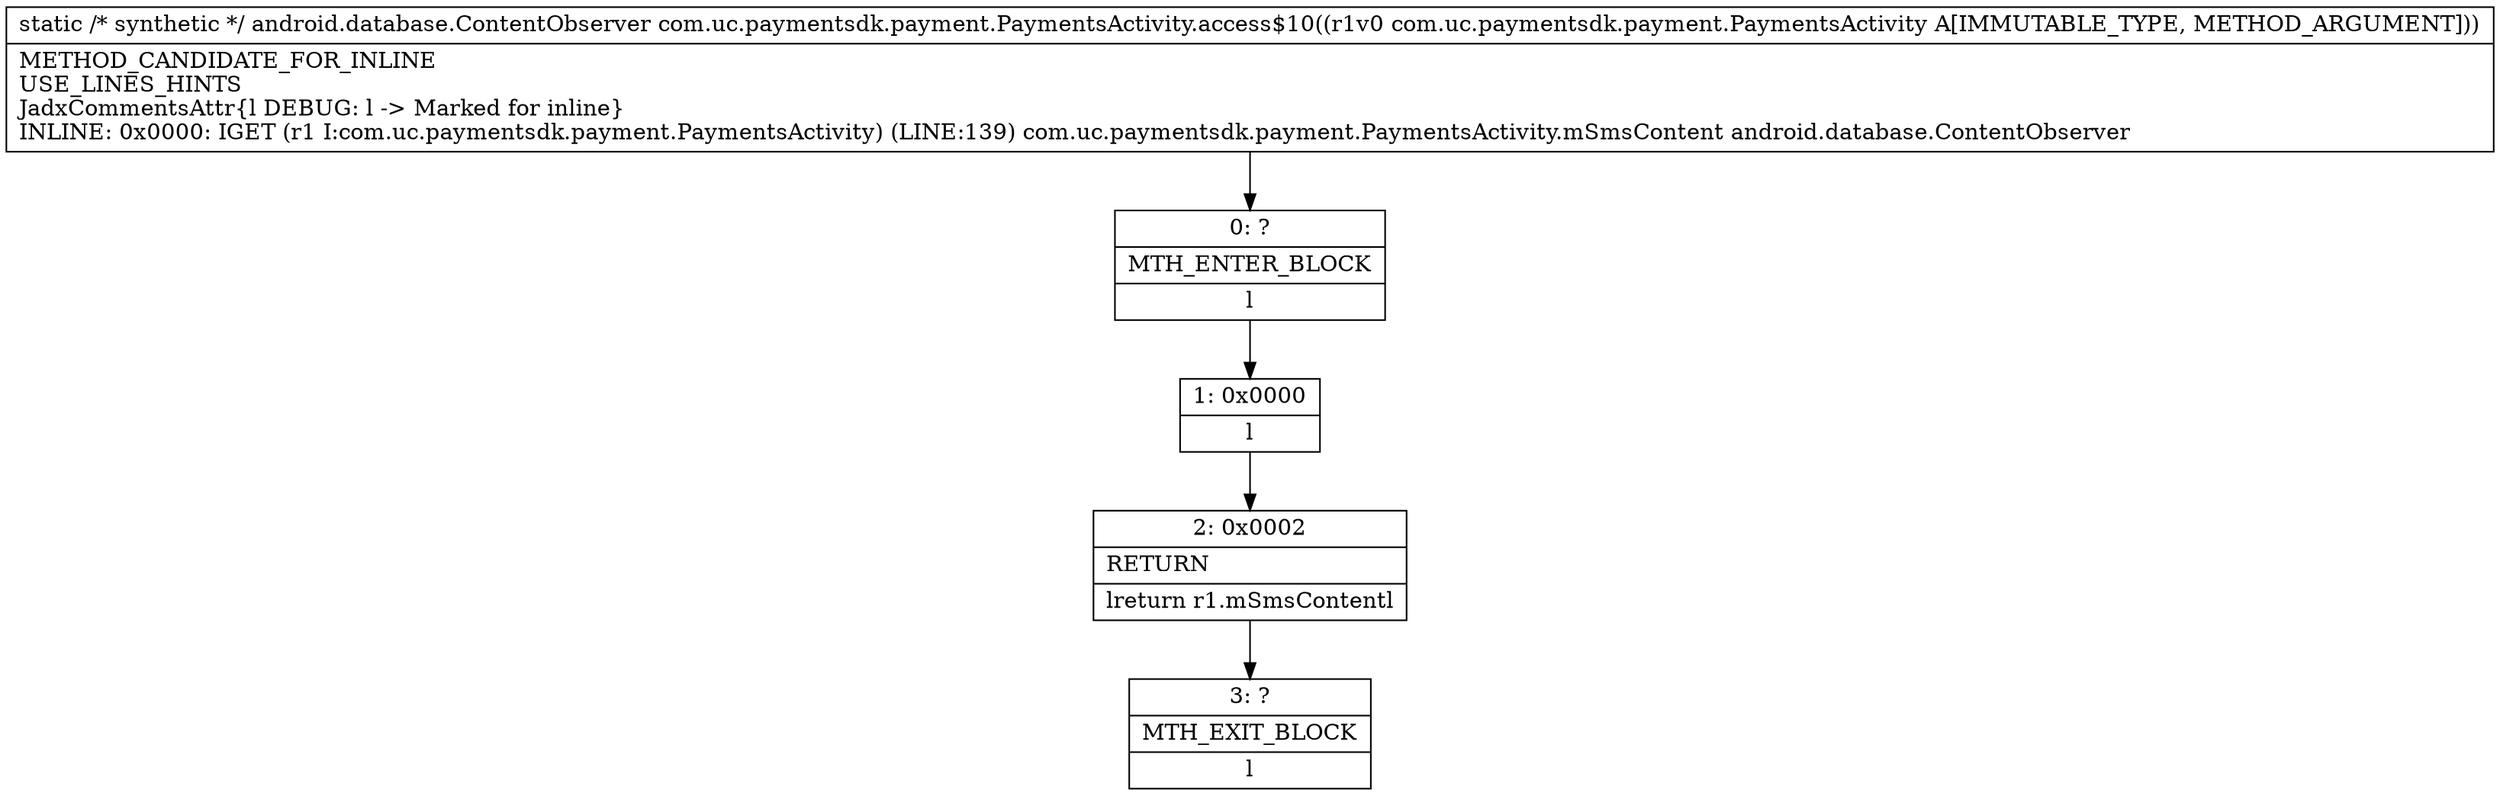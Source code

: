 digraph "CFG forcom.uc.paymentsdk.payment.PaymentsActivity.access$10(Lcom\/uc\/paymentsdk\/payment\/PaymentsActivity;)Landroid\/database\/ContentObserver;" {
Node_0 [shape=record,label="{0\:\ ?|MTH_ENTER_BLOCK\l|l}"];
Node_1 [shape=record,label="{1\:\ 0x0000|l}"];
Node_2 [shape=record,label="{2\:\ 0x0002|RETURN\l|lreturn r1.mSmsContentl}"];
Node_3 [shape=record,label="{3\:\ ?|MTH_EXIT_BLOCK\l|l}"];
MethodNode[shape=record,label="{static \/* synthetic *\/ android.database.ContentObserver com.uc.paymentsdk.payment.PaymentsActivity.access$10((r1v0 com.uc.paymentsdk.payment.PaymentsActivity A[IMMUTABLE_TYPE, METHOD_ARGUMENT]))  | METHOD_CANDIDATE_FOR_INLINE\lUSE_LINES_HINTS\lJadxCommentsAttr\{l DEBUG: l \-\> Marked for inline\}\lINLINE: 0x0000: IGET (r1 I:com.uc.paymentsdk.payment.PaymentsActivity) (LINE:139) com.uc.paymentsdk.payment.PaymentsActivity.mSmsContent android.database.ContentObserver\l}"];
MethodNode -> Node_0;
Node_0 -> Node_1;
Node_1 -> Node_2;
Node_2 -> Node_3;
}

